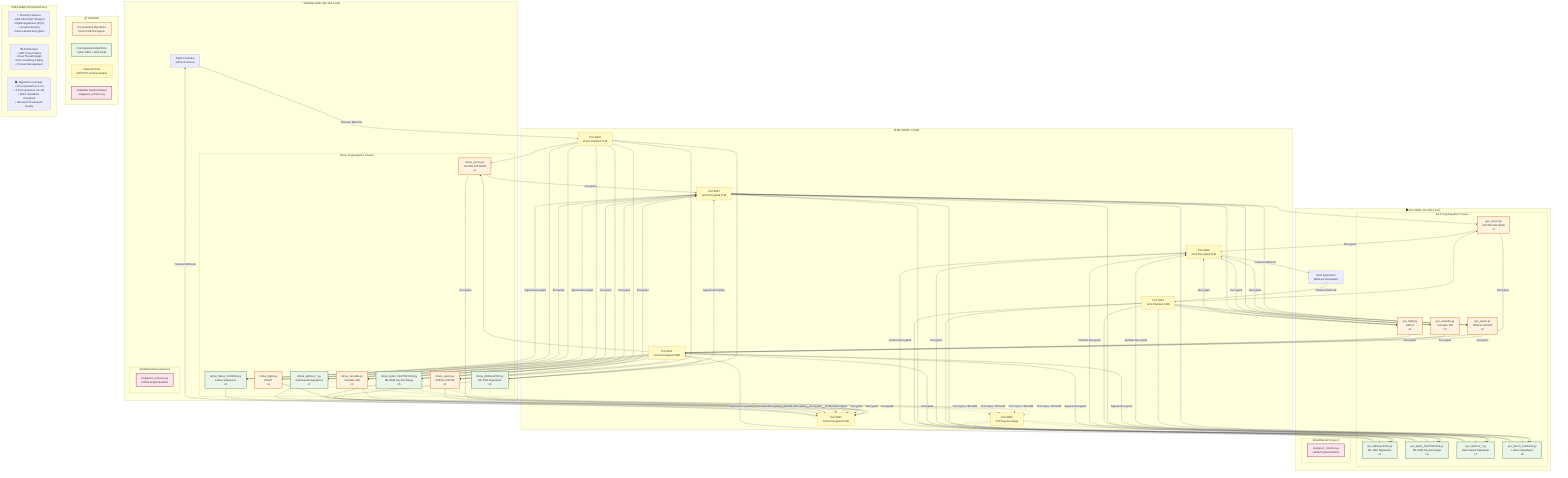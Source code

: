 graph TB
    %% Styling
    classDef droneBox fill:#e1f5fe,stroke:#01579b,stroke-width:2px
    classDef gcsBox fill:#f3e5f5,stroke:#4a148c,stroke-width:2px
    classDef preQuantum fill:#fff3e0,stroke:#e65100,stroke-width:2px
    classDef postQuantum fill:#e8f5e8,stroke:#2e7d32,stroke-width:2px
    classDef network fill:#fce4ec,stroke:#880e4f,stroke-width:2px
    classDef port fill:#fff9c4,stroke:#f57f17,stroke-width:1px

    %% Main Architecture
    subgraph DRONE_SIDE ["🚁 DRONE SIDE (192.168.0.102)"]
        FC[Flight Controller<br/>MAVLink Source]
        
        subgraph DRONE_ALGOS ["Drone Cryptographic Proxies"]
            %% Pre-Quantum Algorithms
            D_ASCON[drone_ascon.py<br/>ASCON-128 AEAD<br/>c1]:::preQuantum
            D_SPECK[drone_speck.py<br/>SPECK-128/128<br/>c2]:::preQuantum
            D_CAMELLIA[drone_camellia.py<br/>Camellia-128<br/>c3]:::preQuantum
            D_HIGHT[drone_hight.py<br/>HIGHT<br/>c4]:::preQuantum
            
            %% Post-Quantum Algorithms
            D_DILITHIUM[drone_dilithium2/3/5.py<br/>ML-DSA Signatures<br/>c5]:::postQuantum
            D_KYBER[drone_kyber_512/768/1024.py<br/>ML-KEM Key Exchange<br/>c6]:::postQuantum
            D_SPHINCS[drone_sphincs_*.py<br/>Hash-based Signatures<br/>c7]:::postQuantum
            D_FALCON[drone_falcon_512/1024.py<br/>Lattice Signatures<br/>c8]:::postQuantum
        end
        
        %% Simplified Implementations
        subgraph SDRONE ["Simplified Drone (sdrone/)"]
            SD_PROXY[singleport_common.py<br/>Unified Implementation]:::network
        end
    end

    subgraph NETWORK ["🌐 NETWORK LAYER"]
        %% Port Definitions
        P5800[Port 5800<br/>TCP Key Exchange]:::port
        P5810[Port 5810<br/>GCS Plaintext CMD]:::port
        P5811[Port 5811<br/>Drone Encrypted CMD]:::port
        P5812[Port 5812<br/>Drone Decrypted CMD]:::port
        P5820[Port 5820<br/>Drone Plaintext TLM]:::port
        P5821[Port 5821<br/>GCS Encrypted TLM]:::port
        P5822[Port 5822<br/>GCS Decrypted TLM]:::port
    end

    subgraph GCS_SIDE ["🖥️ GCS SIDE (192.168.0.104)"]
        GCS_APP[GCS Application<br/>MAVLink Destination]
        
        subgraph GCS_ALGOS ["GCS Cryptographic Proxies"]
            %% Pre-Quantum Algorithms
            G_ASCON[gcs_ascon.py<br/>ASCON-128 AEAD<br/>c1]:::preQuantum
            G_SPECK[gcs_speck.py<br/>SPECK-128/128<br/>c2]:::preQuantum
            G_CAMELLIA[gcs_camellia.py<br/>Camellia-128<br/>c3]:::preQuantum
            G_HIGHT[gcs_hight.py<br/>HIGHT<br/>c4]:::preQuantum
            
            %% Post-Quantum Algorithms
            G_DILITHIUM[gcs_dilithium2/3/5.py<br/>ML-DSA Signatures<br/>c5]:::postQuantum
            G_KYBER[gcs_kyber_512/768/1024.py<br/>ML-KEM Key Exchange<br/>c6]:::postQuantum
            G_SPHINCS[gcs_sphincs_*.py<br/>Hash-based Signatures<br/>c7]:::postQuantum
            G_FALCON[gcs_falcon_512/1024.py<br/>Lattice Signatures<br/>c8]:::postQuantum
        end
        
        %% Simplified Implementations
        subgraph SGCS ["Simplified GCS (sgcs/)"]
            SG_PROXY[singleport_common.py<br/>Unified Implementation]:::network
        end
    end

    %% Data Flow Connections
    
    %% Telemetry Flow (Drone → GCS)
    FC -->|Plaintext MAVLink| P5820
    P5820 --> D_ASCON
    P5820 --> D_SPECK
    P5820 --> D_CAMELLIA
    P5820 --> D_HIGHT
    P5820 --> D_DILITHIUM
    P5820 --> D_KYBER
    P5820 --> D_SPHINCS
    P5820 --> D_FALCON
    
    D_ASCON -->|Encrypted| P5821
    D_SPECK -->|Encrypted| P5821
    D_CAMELLIA -->|Encrypted| P5821
    D_HIGHT -->|Encrypted| P5821
    D_DILITHIUM -->|Signed+Encrypted| P5821
    D_KYBER -->|Encrypted| P5821
    D_SPHINCS -->|Signed+Encrypted| P5821
    D_FALCON -->|Signed+Encrypted| P5821
    
    P5821 --> G_ASCON
    P5821 --> G_SPECK
    P5821 --> G_CAMELLIA
    P5821 --> G_HIGHT
    P5821 --> G_DILITHIUM
    P5821 --> G_KYBER
    P5821 --> G_SPHINCS
    P5821 --> G_FALCON
    
    G_ASCON -->|Decrypted| P5822
    G_SPECK -->|Decrypted| P5822
    G_CAMELLIA -->|Decrypted| P5822
    G_HIGHT -->|Decrypted| P5822
    G_DILITHIUM -->|Verified+Decrypted| P5822
    G_KYBER -->|Decrypted| P5822
    G_SPHINCS -->|Verified+Decrypted| P5822
    G_FALCON -->|Verified+Decrypted| P5822
    
    P5822 -->|Plaintext MAVLink| GCS_APP

    %% Command Flow (GCS → Drone)
    GCS_APP -->|Plaintext MAVLink| P5810
    P5810 --> G_ASCON
    P5810 --> G_SPECK
    P5810 --> G_CAMELLIA
    P5810 --> G_HIGHT
    P5810 --> G_DILITHIUM
    P5810 --> G_KYBER
    P5810 --> G_SPHINCS
    P5810 --> G_FALCON
    
    G_ASCON -->|Encrypted| P5811
    G_SPECK -->|Encrypted| P5811
    G_CAMELLIA -->|Encrypted| P5811
    G_HIGHT -->|Encrypted| P5811
    G_DILITHIUM -->|Signed+Encrypted| P5811
    G_KYBER -->|Encrypted| P5811
    G_SPHINCS -->|Signed+Encrypted| P5811
    G_FALCON -->|Signed+Encrypted| P5811
    
    P5811 --> D_ASCON
    P5811 --> D_SPECK
    P5811 --> D_CAMELLIA
    P5811 --> D_HIGHT
    P5811 --> D_DILITHIUM
    P5811 --> D_KYBER
    P5811 --> D_SPHINCS
    P5811 --> D_FALCON
    
    D_ASCON -->|Decrypted| P5812
    D_SPECK -->|Decrypted| P5812
    D_CAMELLIA -->|Decrypted| P5812
    D_HIGHT -->|Decrypted| P5812
    D_DILITHIUM -->|Verified+Decrypted| P5812
    D_KYBER -->|Decrypted| P5812
    D_SPHINCS -->|Verified+Decrypted| P5812
    D_FALCON -->|Verified+Decrypted| P5812
    
    P5812 -->|Plaintext MAVLink| FC

    %% Key Exchange (Post-Quantum only)
    D_DILITHIUM -.->|TCP Kyber-768 KEM| P5800
    D_KYBER -.->|TCP Kyber-768 KEM| P5800
    D_SPHINCS -.->|TCP Kyber-768 KEM| P5800
    D_FALCON -.->|TCP Kyber-768 KEM| P5800
    
    P5800 -.-> G_DILITHIUM
    P5800 -.-> G_KYBER
    P5800 -.-> G_SPHINCS
    P5800 -.-> G_FALCON

    %% Legend
    subgraph LEGEND ["📋 LEGEND"]
        L1[Pre-Quantum Algorithms<br/>Direct PSK Encryption]:::preQuantum
        L2[Post-Quantum Algorithms<br/>Kyber KEM + AES-GCM]:::postQuantum
        L3[Network Ports<br/>UDP/TCP Communication]:::port
        L4[Simplified Implementation<br/>singleport_common.py]:::network
    end

    %% Additional Information
    subgraph INFO ["ℹ️ IMPLEMENTATION DETAILS"]
        I1["🔐 Security Features:<br/>• AES-256-GCM Transport<br/>• Digital Signatures (PQC)<br/>• Forward Secrecy<br/>• Nonce-based Encryption"]
        I2["🏗️ Architecture:<br/>• UDP Proxy Pattern<br/>• Dual-Thread Design<br/>• Error Handling & Retry<br/>• Timeout Management"]
        I3["📊 Algorithm Coverage:<br/>• 4 Pre-Quantum (c1-c4)<br/>• 4 Post-Quantum (c5-c8)<br/>• NIST Standards Compliant<br/>• Research Framework Ready"]
    end